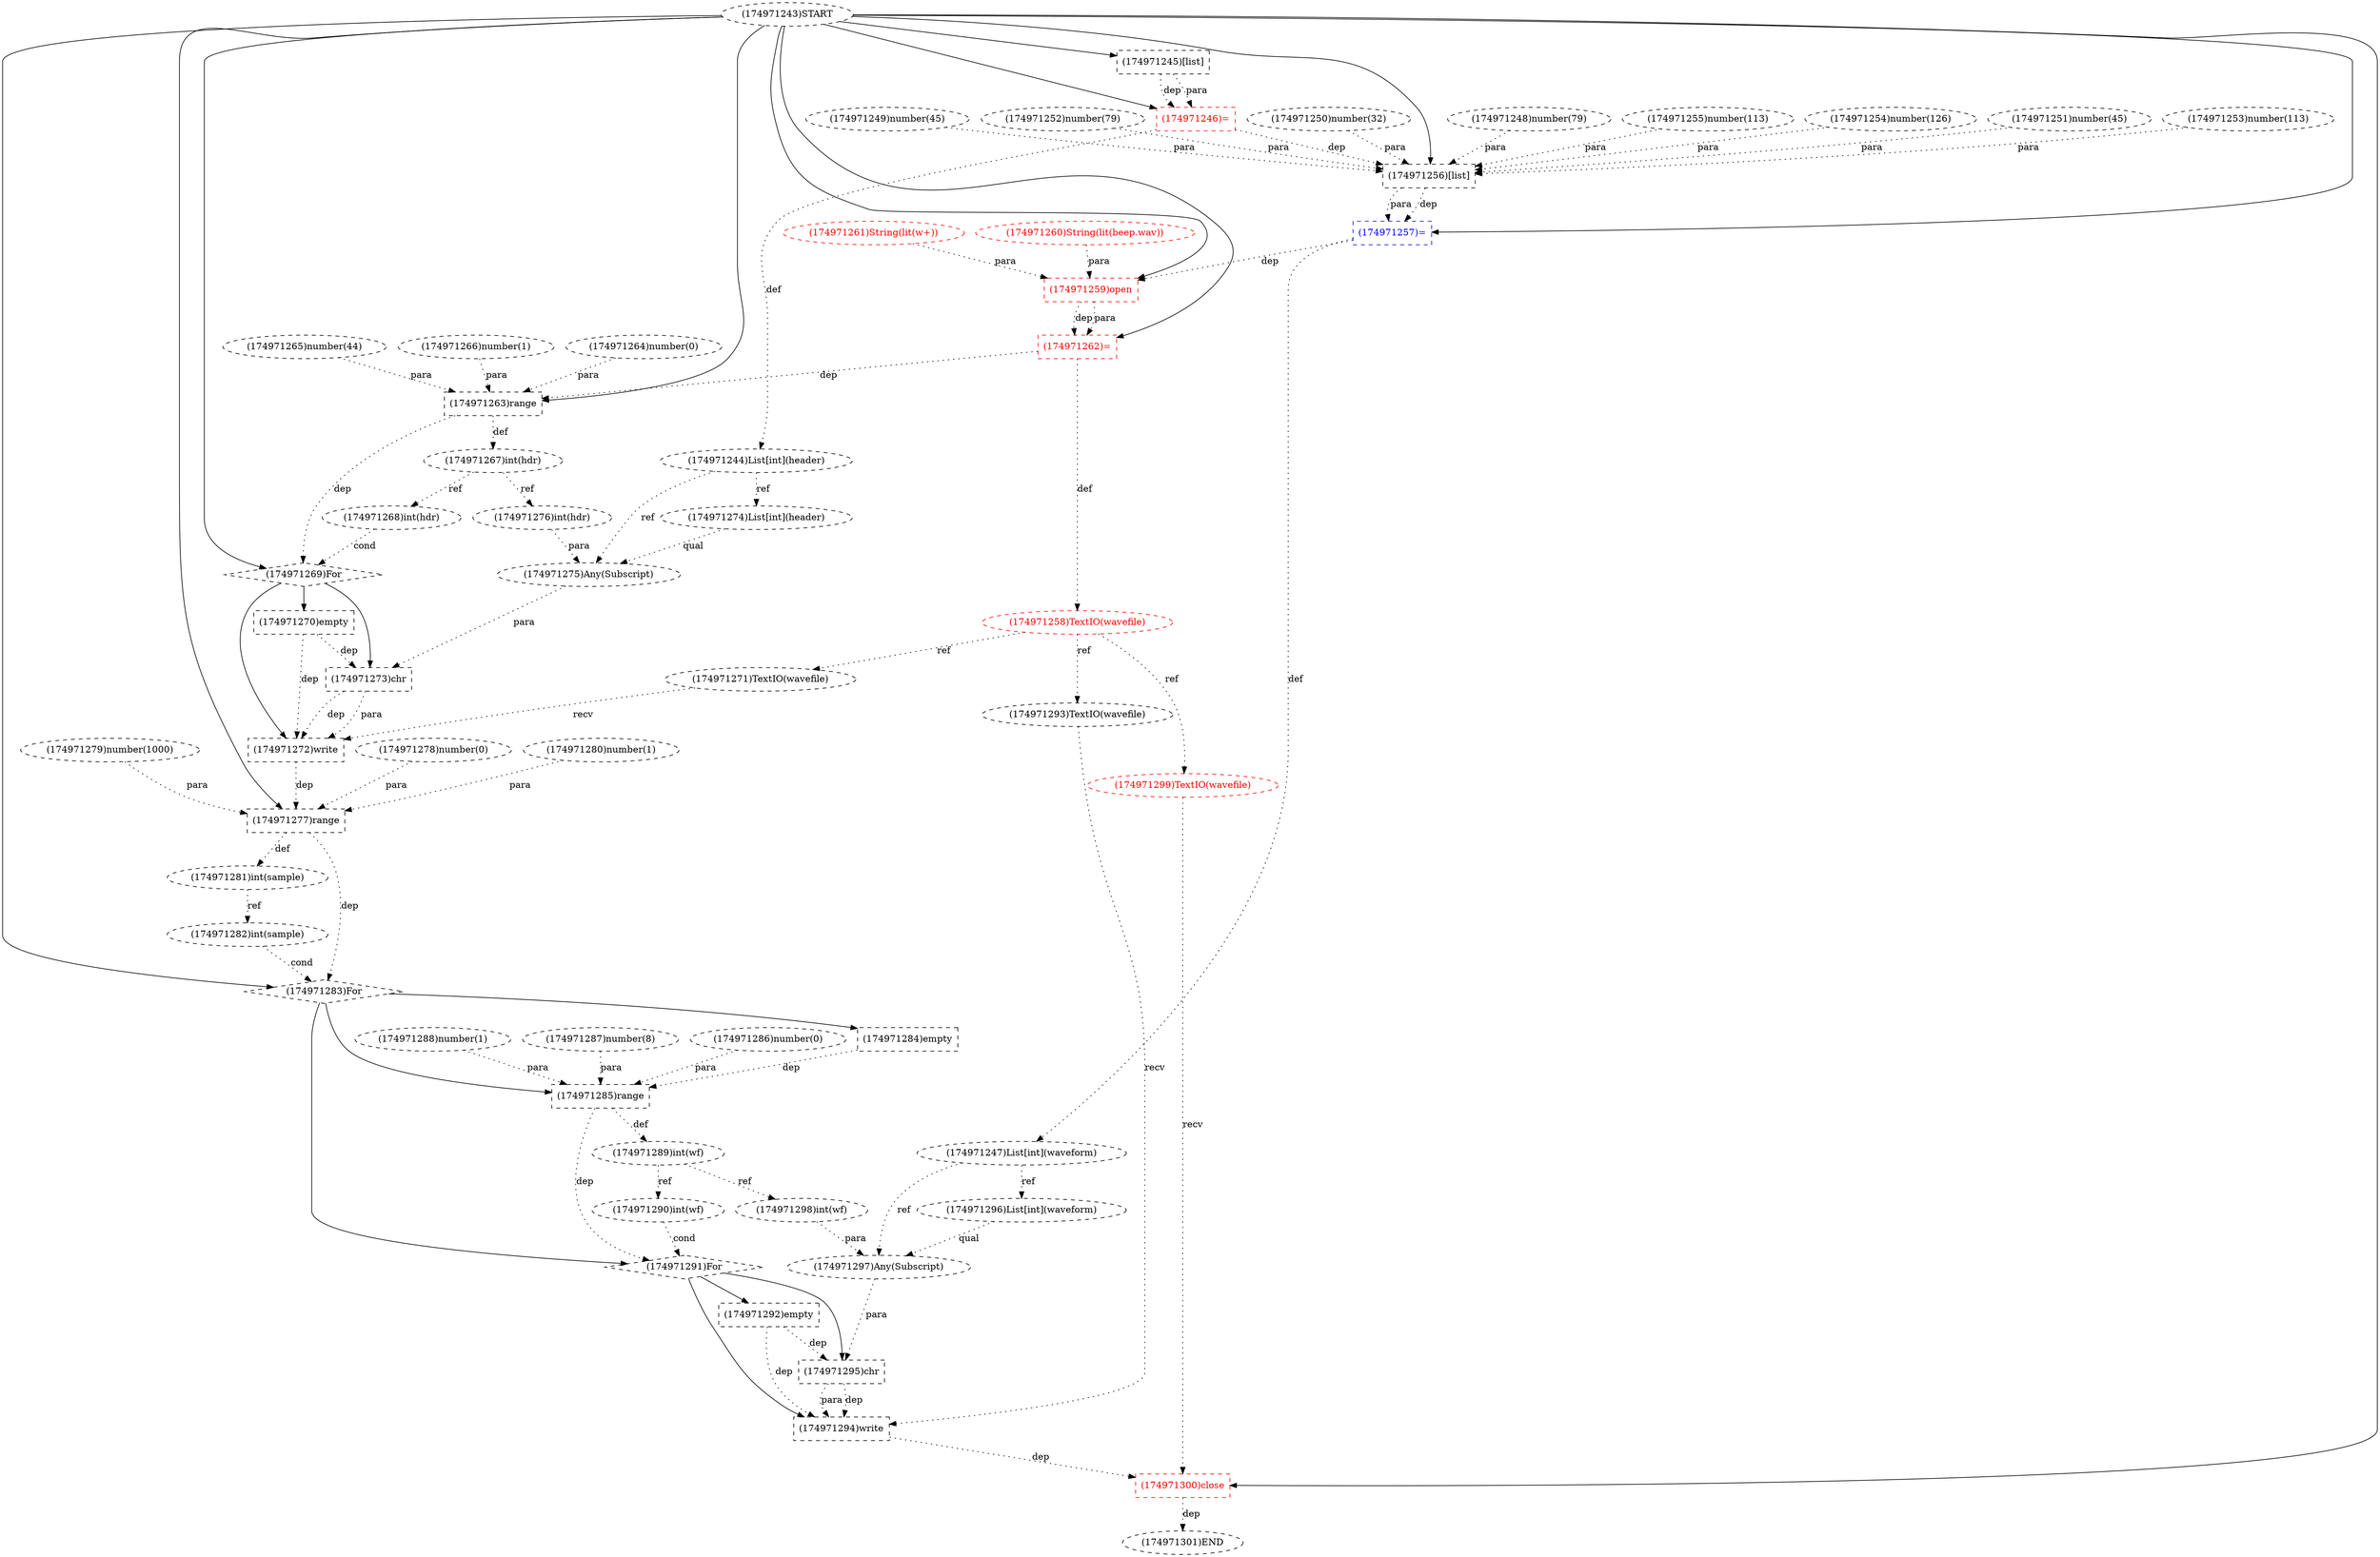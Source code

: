 digraph G {
1 [label="(174971285)range" shape=box style=dashed]
2 [label="(174971301)END" style=dashed]
3 [label="(174971245)[list]" shape=box style=dashed]
4 [label="(174971261)String(lit(w+))" shape=ellipse style=dashed color=red fontcolor=red]
5 [label="(174971256)[list]" shape=box style=dashed]
6 [label="(174971295)chr" shape=box style=dashed]
7 [label="(174971272)write" shape=box style=dashed]
8 [label="(174971252)number(79)" shape=ellipse style=dashed]
9 [label="(174971257)=" shape=box style=dashed color=blue fontcolor=blue]
10 [label="(174971259)open" shape=box style=dashed color=red fontcolor=red]
11 [label="(174971264)number(0)" shape=ellipse style=dashed]
12 [label="(174971267)int(hdr)" shape=ellipse style=dashed]
13 [label="(174971290)int(wf)" shape=ellipse style=dashed]
14 [label="(174971258)TextIO(wavefile)" shape=ellipse style=dashed color=red fontcolor=red]
15 [label="(174971283)For" shape=diamond style=dashed]
16 [label="(174971250)number(32)" shape=ellipse style=dashed]
17 [label="(174971268)int(hdr)" shape=ellipse style=dashed]
18 [label="(174971294)write" shape=box style=dashed]
19 [label="(174971279)number(1000)" shape=ellipse style=dashed]
20 [label="(174971282)int(sample)" shape=ellipse style=dashed]
21 [label="(174971270)empty" shape=box style=dashed]
22 [label="(174971271)TextIO(wavefile)" shape=ellipse style=dashed]
23 [label="(174971273)chr" shape=box style=dashed]
24 [label="(174971246)=" shape=box style=dashed color=red fontcolor=red]
25 [label="(174971243)START" style=dashed]
26 [label="(174971244)List[int](header)" shape=ellipse style=dashed]
27 [label="(174971248)number(79)" shape=ellipse style=dashed]
28 [label="(174971275)Any(Subscript)" shape=ellipse style=dashed]
29 [label="(174971298)int(wf)" shape=ellipse style=dashed]
30 [label="(174971284)empty" shape=box style=dashed]
31 [label="(174971263)range" shape=box style=dashed]
32 [label="(174971260)String(lit(beep.wav))" shape=ellipse style=dashed color=red fontcolor=red]
33 [label="(174971269)For" shape=diamond style=dashed]
34 [label="(174971297)Any(Subscript)" shape=ellipse style=dashed]
35 [label="(174971255)number(113)" shape=ellipse style=dashed]
36 [label="(174971254)number(126)" shape=ellipse style=dashed]
37 [label="(174971288)number(1)" shape=ellipse style=dashed]
38 [label="(174971251)number(45)" shape=ellipse style=dashed]
39 [label="(174971253)number(113)" shape=ellipse style=dashed]
40 [label="(174971278)number(0)" shape=ellipse style=dashed]
41 [label="(174971291)For" shape=diamond style=dashed]
42 [label="(174971276)int(hdr)" shape=ellipse style=dashed]
43 [label="(174971249)number(45)" shape=ellipse style=dashed]
44 [label="(174971262)=" shape=box style=dashed color=red fontcolor=red]
45 [label="(174971289)int(wf)" shape=ellipse style=dashed]
46 [label="(174971292)empty" shape=box style=dashed]
47 [label="(174971281)int(sample)" shape=ellipse style=dashed]
48 [label="(174971287)number(8)" shape=ellipse style=dashed]
49 [label="(174971286)number(0)" shape=ellipse style=dashed]
50 [label="(174971265)number(44)" shape=ellipse style=dashed]
51 [label="(174971277)range" shape=box style=dashed]
52 [label="(174971274)List[int](header)" shape=ellipse style=dashed]
53 [label="(174971300)close" shape=box style=dashed color=red fontcolor=red]
54 [label="(174971247)List[int](waveform)" shape=ellipse style=dashed]
55 [label="(174971296)List[int](waveform)" shape=ellipse style=dashed]
56 [label="(174971280)number(1)" shape=ellipse style=dashed]
57 [label="(174971293)TextIO(wavefile)" shape=ellipse style=dashed]
58 [label="(174971266)number(1)" shape=ellipse style=dashed]
59 [label="(174971299)TextIO(wavefile)" shape=ellipse style=dashed color=red fontcolor=red]
15 -> 1 [label="" style=solid];
49 -> 1 [label="para" style=dotted];
48 -> 1 [label="para" style=dotted];
37 -> 1 [label="para" style=dotted];
30 -> 1 [label="dep" style=dotted];
53 -> 2 [label="dep" style=dotted];
25 -> 3 [label="" style=solid];
25 -> 5 [label="" style=solid];
27 -> 5 [label="para" style=dotted];
43 -> 5 [label="para" style=dotted];
16 -> 5 [label="para" style=dotted];
38 -> 5 [label="para" style=dotted];
8 -> 5 [label="para" style=dotted];
39 -> 5 [label="para" style=dotted];
36 -> 5 [label="para" style=dotted];
35 -> 5 [label="para" style=dotted];
24 -> 5 [label="dep" style=dotted];
41 -> 6 [label="" style=solid];
34 -> 6 [label="para" style=dotted];
46 -> 6 [label="dep" style=dotted];
33 -> 7 [label="" style=solid];
22 -> 7 [label="recv" style=dotted];
23 -> 7 [label="dep" style=dotted];
23 -> 7 [label="para" style=dotted];
21 -> 7 [label="dep" style=dotted];
25 -> 9 [label="" style=solid];
5 -> 9 [label="dep" style=dotted];
5 -> 9 [label="para" style=dotted];
25 -> 10 [label="" style=solid];
32 -> 10 [label="para" style=dotted];
4 -> 10 [label="para" style=dotted];
9 -> 10 [label="dep" style=dotted];
31 -> 12 [label="def" style=dotted];
45 -> 13 [label="ref" style=dotted];
44 -> 14 [label="def" style=dotted];
25 -> 15 [label="" style=solid];
51 -> 15 [label="dep" style=dotted];
20 -> 15 [label="cond" style=dotted];
12 -> 17 [label="ref" style=dotted];
41 -> 18 [label="" style=solid];
57 -> 18 [label="recv" style=dotted];
6 -> 18 [label="dep" style=dotted];
6 -> 18 [label="para" style=dotted];
46 -> 18 [label="dep" style=dotted];
47 -> 20 [label="ref" style=dotted];
33 -> 21 [label="" style=solid];
14 -> 22 [label="ref" style=dotted];
33 -> 23 [label="" style=solid];
28 -> 23 [label="para" style=dotted];
21 -> 23 [label="dep" style=dotted];
25 -> 24 [label="" style=solid];
3 -> 24 [label="dep" style=dotted];
3 -> 24 [label="para" style=dotted];
24 -> 26 [label="def" style=dotted];
52 -> 28 [label="qual" style=dotted];
42 -> 28 [label="para" style=dotted];
26 -> 28 [label="ref" style=dotted];
45 -> 29 [label="ref" style=dotted];
15 -> 30 [label="" style=solid];
25 -> 31 [label="" style=solid];
11 -> 31 [label="para" style=dotted];
50 -> 31 [label="para" style=dotted];
58 -> 31 [label="para" style=dotted];
44 -> 31 [label="dep" style=dotted];
25 -> 33 [label="" style=solid];
31 -> 33 [label="dep" style=dotted];
17 -> 33 [label="cond" style=dotted];
55 -> 34 [label="qual" style=dotted];
29 -> 34 [label="para" style=dotted];
54 -> 34 [label="ref" style=dotted];
15 -> 41 [label="" style=solid];
1 -> 41 [label="dep" style=dotted];
13 -> 41 [label="cond" style=dotted];
12 -> 42 [label="ref" style=dotted];
25 -> 44 [label="" style=solid];
10 -> 44 [label="dep" style=dotted];
10 -> 44 [label="para" style=dotted];
1 -> 45 [label="def" style=dotted];
41 -> 46 [label="" style=solid];
51 -> 47 [label="def" style=dotted];
25 -> 51 [label="" style=solid];
40 -> 51 [label="para" style=dotted];
19 -> 51 [label="para" style=dotted];
56 -> 51 [label="para" style=dotted];
7 -> 51 [label="dep" style=dotted];
26 -> 52 [label="ref" style=dotted];
25 -> 53 [label="" style=solid];
59 -> 53 [label="recv" style=dotted];
18 -> 53 [label="dep" style=dotted];
9 -> 54 [label="def" style=dotted];
54 -> 55 [label="ref" style=dotted];
14 -> 57 [label="ref" style=dotted];
14 -> 59 [label="ref" style=dotted];
}